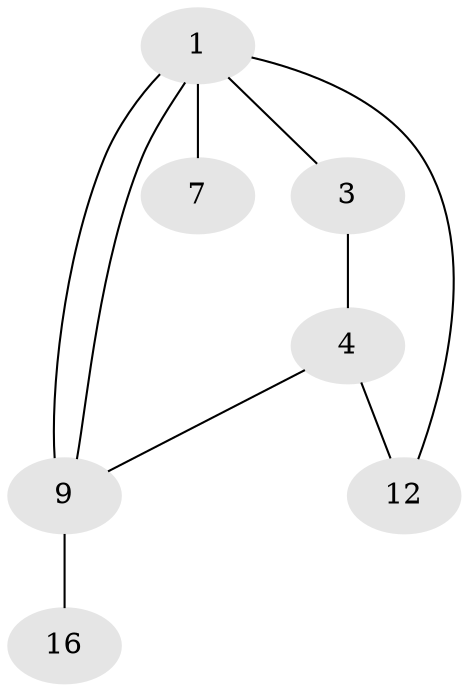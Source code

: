 // Generated by graph-tools (version 1.1) at 2025/46/02/15/25 05:46:28]
// undirected, 7 vertices, 9 edges
graph export_dot {
graph [start="1"]
  node [color=gray90,style=filled];
  1 [super="+2+5+6+20"];
  3 [super="+11+14+19"];
  4 [super="+15"];
  7 [super="+8+10+18"];
  9;
  12 [super="+13+17"];
  16 [super="+10+18"];
  1 -- 3;
  1 -- 7;
  1 -- 9;
  1 -- 9;
  1 -- 12;
  3 -- 4;
  4 -- 9;
  4 -- 12;
  9 -- 16;
}

